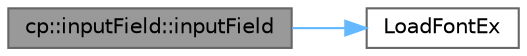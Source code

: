 digraph "cp::inputField::inputField"
{
 // INTERACTIVE_SVG=YES
 // LATEX_PDF_SIZE
  bgcolor="transparent";
  edge [fontname=Helvetica,fontsize=10,labelfontname=Helvetica,labelfontsize=10];
  node [fontname=Helvetica,fontsize=10,shape=box,height=0.2,width=0.4];
  rankdir="LR";
  Node1 [label="cp::inputField::inputField",height=0.2,width=0.4,color="gray40", fillcolor="grey60", style="filled", fontcolor="black",tooltip=" "];
  Node1 -> Node2 [color="steelblue1",style="solid"];
  Node2 [label="LoadFontEx",height=0.2,width=0.4,color="grey40", fillcolor="white", style="filled",URL="$raylib_8h.html#a2c64744d7ba4dc79422b52e743145c5c",tooltip=" "];
}
